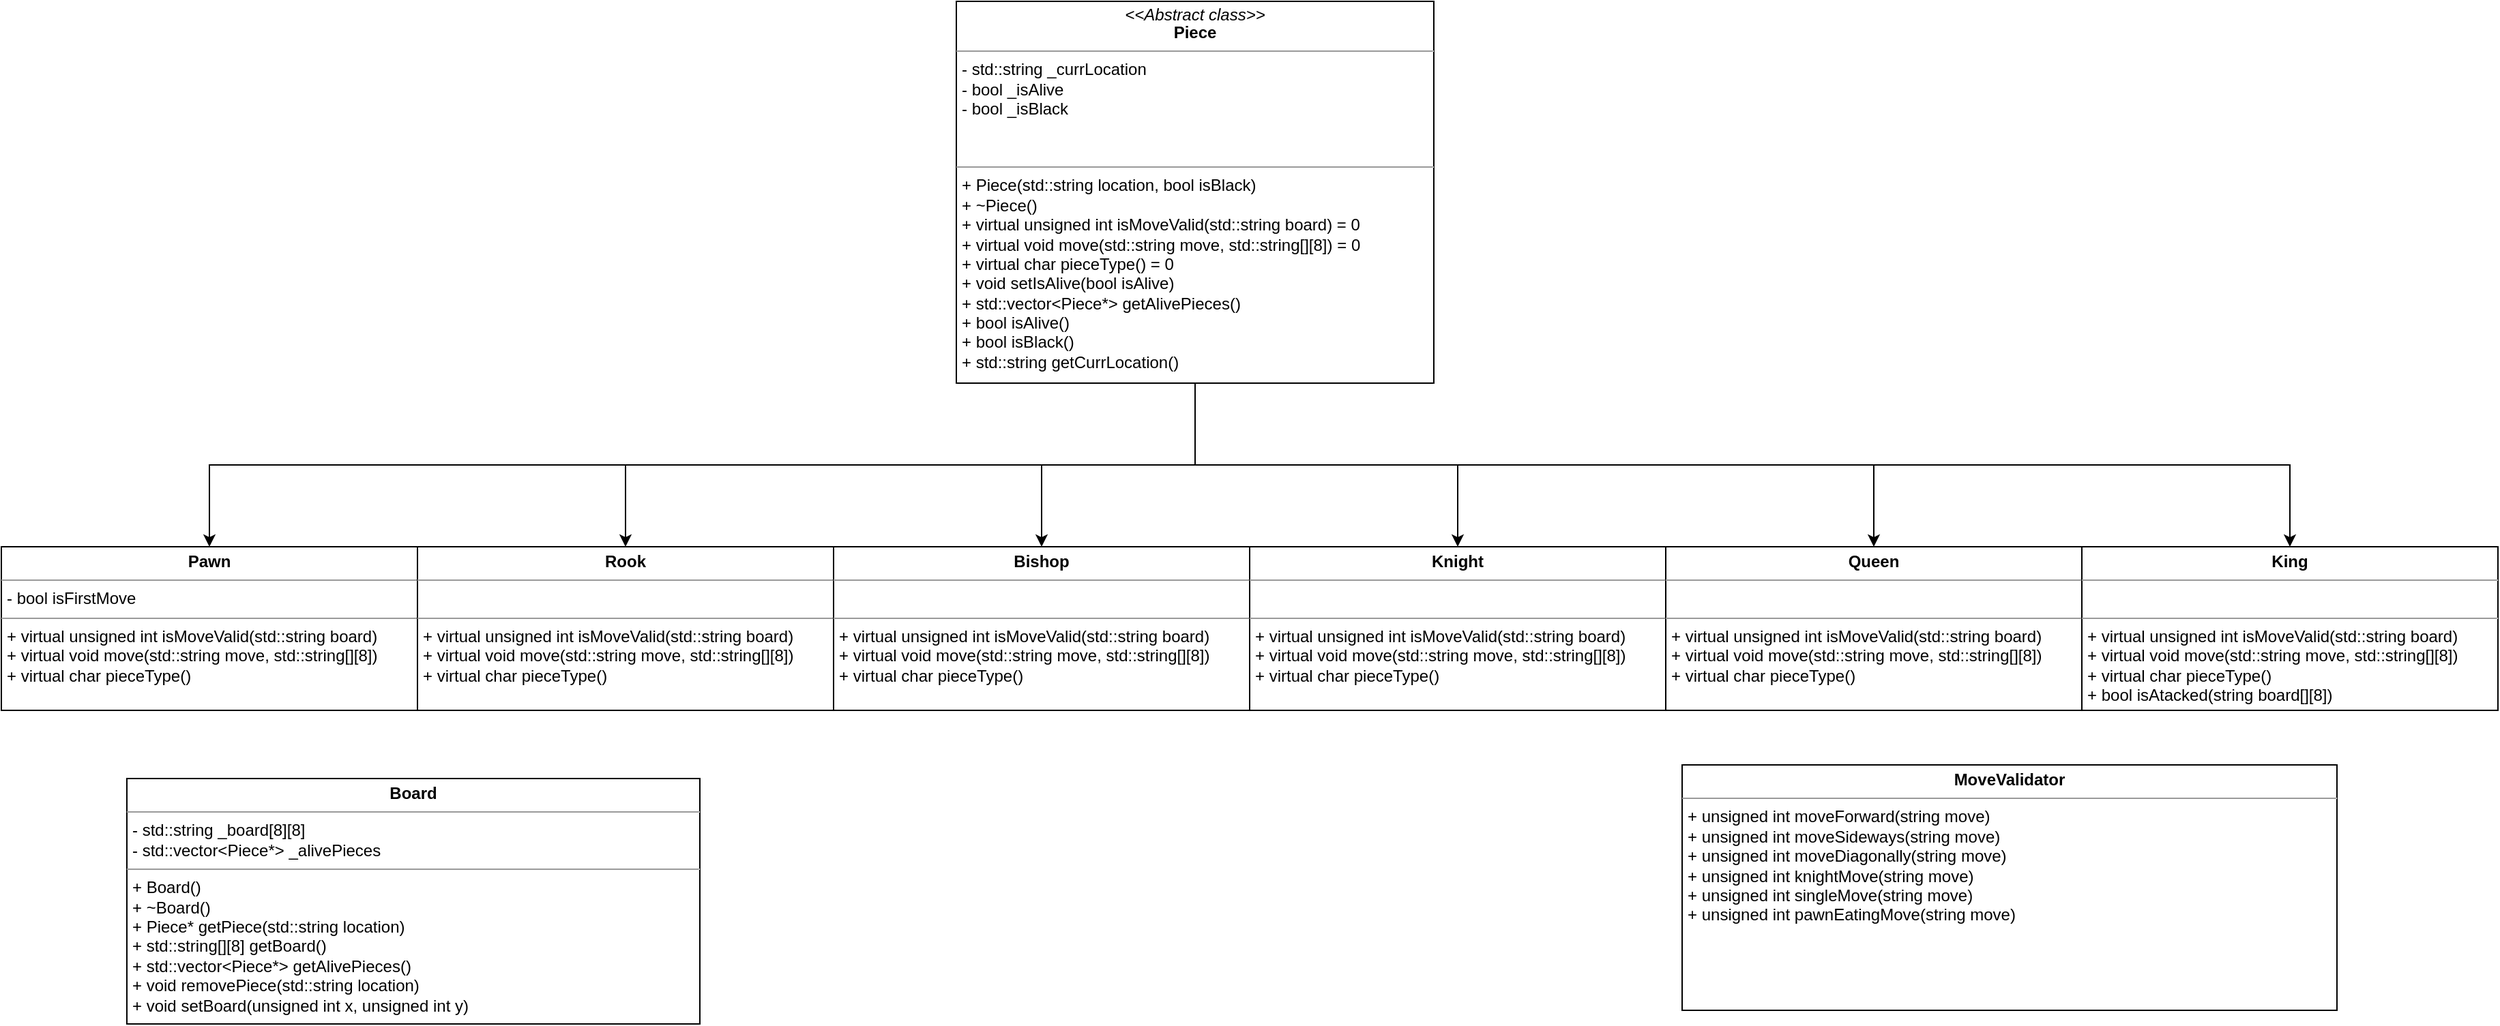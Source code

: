 <mxfile version="12.4.3" type="device" pages="1"><diagram name="Page-1" id="e7e014a7-5840-1c2e-5031-d8a46d1fe8dd"><mxGraphModel dx="1021" dy="1355" grid="1" gridSize="10" guides="1" tooltips="1" connect="1" arrows="1" fold="1" page="1" pageScale="1" pageWidth="1169" pageHeight="826" background="#ffffff" math="0" shadow="0"><root><mxCell id="0"/><mxCell id="1" parent="0"/><mxCell id="LSrlGs7exAtHTPxGZdLd-16" style="edgeStyle=orthogonalEdgeStyle;rounded=0;orthogonalLoop=1;jettySize=auto;html=1;exitX=0.5;exitY=1;exitDx=0;exitDy=0;entryX=0.5;entryY=0;entryDx=0;entryDy=0;" edge="1" parent="1" source="kv-Ma-Y6rGg-TFnBjbIF-42" target="LSrlGs7exAtHTPxGZdLd-4"><mxGeometry relative="1" as="geometry"/></mxCell><mxCell id="LSrlGs7exAtHTPxGZdLd-17" style="edgeStyle=orthogonalEdgeStyle;rounded=0;orthogonalLoop=1;jettySize=auto;html=1;exitX=0.5;exitY=1;exitDx=0;exitDy=0;" edge="1" parent="1" source="kv-Ma-Y6rGg-TFnBjbIF-42" target="LSrlGs7exAtHTPxGZdLd-9"><mxGeometry relative="1" as="geometry"/></mxCell><mxCell id="LSrlGs7exAtHTPxGZdLd-18" style="edgeStyle=orthogonalEdgeStyle;rounded=0;orthogonalLoop=1;jettySize=auto;html=1;exitX=0.5;exitY=1;exitDx=0;exitDy=0;" edge="1" parent="1" source="kv-Ma-Y6rGg-TFnBjbIF-42" target="LSrlGs7exAtHTPxGZdLd-2"><mxGeometry relative="1" as="geometry"/></mxCell><mxCell id="LSrlGs7exAtHTPxGZdLd-19" style="edgeStyle=orthogonalEdgeStyle;rounded=0;orthogonalLoop=1;jettySize=auto;html=1;exitX=0.5;exitY=1;exitDx=0;exitDy=0;entryX=0.5;entryY=0;entryDx=0;entryDy=0;" edge="1" parent="1" source="kv-Ma-Y6rGg-TFnBjbIF-42" target="kv-Ma-Y6rGg-TFnBjbIF-43"><mxGeometry relative="1" as="geometry"/></mxCell><mxCell id="LSrlGs7exAtHTPxGZdLd-20" style="edgeStyle=orthogonalEdgeStyle;rounded=0;orthogonalLoop=1;jettySize=auto;html=1;exitX=0.5;exitY=1;exitDx=0;exitDy=0;" edge="1" parent="1" source="kv-Ma-Y6rGg-TFnBjbIF-42" target="LSrlGs7exAtHTPxGZdLd-13"><mxGeometry relative="1" as="geometry"/></mxCell><mxCell id="LSrlGs7exAtHTPxGZdLd-21" style="edgeStyle=orthogonalEdgeStyle;rounded=0;orthogonalLoop=1;jettySize=auto;html=1;exitX=0.5;exitY=1;exitDx=0;exitDy=0;" edge="1" parent="1" source="kv-Ma-Y6rGg-TFnBjbIF-42" target="LSrlGs7exAtHTPxGZdLd-15"><mxGeometry relative="1" as="geometry"/></mxCell><mxCell id="kv-Ma-Y6rGg-TFnBjbIF-42" value="&lt;p style=&quot;margin: 4px 0px 0px ; text-align: center ; line-height: 110%&quot;&gt;&lt;i&gt;&amp;lt;&amp;lt;Abstract class&amp;gt;&amp;gt;&lt;/i&gt;&lt;br&gt;&lt;b&gt;Piece&lt;/b&gt;&lt;/p&gt;&lt;hr size=&quot;1&quot;&gt;&lt;p style=&quot;margin: 0px ; margin-left: 4px&quot;&gt;- std::string _currLocation&lt;br&gt;- bool _isAlive&lt;/p&gt;&lt;p style=&quot;margin: 0px ; margin-left: 4px&quot;&gt;- bool _isBlack&lt;/p&gt;&lt;p style=&quot;margin: 0px ; margin-left: 4px&quot;&gt;&lt;br&gt;&lt;/p&gt;&lt;p style=&quot;margin: 0px ; margin-left: 4px&quot;&gt;&lt;br&gt;&lt;/p&gt;&lt;hr size=&quot;1&quot;&gt;&lt;p style=&quot;margin: 0px ; margin-left: 4px&quot;&gt;+ Piece(std::string location, bool isBlack)&lt;/p&gt;&lt;p style=&quot;margin: 0px ; margin-left: 4px&quot;&gt;+ ~Piece()&lt;/p&gt;&lt;p style=&quot;margin: 0px ; margin-left: 4px&quot;&gt;+ virtual unsigned int isMoveValid(std::string board) = 0&lt;br&gt;+ virtual void move(std::string move, std::string[][8]) = 0&lt;/p&gt;&lt;p style=&quot;margin: 0px ; margin-left: 4px&quot;&gt;+ virtual char pieceType() = 0&lt;/p&gt;&lt;p style=&quot;margin: 0px ; margin-left: 4px&quot;&gt;+ void setIsAlive(bool isAlive)&lt;/p&gt;&lt;p style=&quot;margin: 0px ; margin-left: 4px&quot;&gt;+ std::vector&amp;lt;Piece*&amp;gt; getAlivePieces()&lt;/p&gt;&lt;p style=&quot;margin: 0px ; margin-left: 4px&quot;&gt;+ bool isAlive()&lt;/p&gt;&lt;p style=&quot;margin: 0px ; margin-left: 4px&quot;&gt;+ bool isBlack()&lt;/p&gt;&lt;p style=&quot;margin: 0px ; margin-left: 4px&quot;&gt;+ std::string getCurrLocation()&lt;/p&gt;" style="verticalAlign=top;align=left;overflow=fill;fontSize=12;fontFamily=Helvetica;html=1;" parent="1" vertex="1"><mxGeometry x="980" y="-800" width="350" height="280" as="geometry"/></mxCell><mxCell id="kv-Ma-Y6rGg-TFnBjbIF-43" value="&lt;p style=&quot;margin: 0px ; margin-top: 4px ; text-align: center&quot;&gt;&lt;b&gt;Pawn&lt;/b&gt;&lt;/p&gt;&lt;hr size=&quot;1&quot;&gt;&lt;p style=&quot;margin: 0px ; margin-left: 4px&quot;&gt;- bool isFirstMove&lt;/p&gt;&lt;hr size=&quot;1&quot;&gt;&lt;p style=&quot;margin: 0px 0px 0px 4px&quot;&gt;+ virtual unsigned int isMoveValid(std::string board)&lt;br&gt;+ virtual void move(std::string move, std::string[][8])&lt;/p&gt;&lt;p style=&quot;margin: 0px ; margin-left: 4px&quot;&gt;&lt;span&gt;+ virtual char pieceType()&lt;/span&gt;&amp;nbsp;&lt;/p&gt;" style="verticalAlign=top;align=left;overflow=fill;fontSize=12;fontFamily=Helvetica;html=1;" parent="1" vertex="1"><mxGeometry x="280" y="-400" width="305" height="120" as="geometry"/></mxCell><mxCell id="kv-Ma-Y6rGg-TFnBjbIF-46" value="&lt;p style=&quot;margin: 0px ; margin-top: 4px ; text-align: center&quot;&gt;&lt;b&gt;Board&lt;/b&gt;&lt;/p&gt;&lt;hr size=&quot;1&quot;&gt;&lt;p style=&quot;margin: 0px ; margin-left: 4px&quot;&gt;- std::string _board[8][8]&lt;/p&gt;&lt;p style=&quot;margin: 0px ; margin-left: 4px&quot;&gt;- std::vector&amp;lt;Piece*&amp;gt; _alivePieces&lt;/p&gt;&lt;hr size=&quot;1&quot;&gt;&lt;p style=&quot;margin: 0px ; margin-left: 4px&quot;&gt;+ Board()&lt;/p&gt;&lt;p style=&quot;margin: 0px ; margin-left: 4px&quot;&gt;+ ~Board()&lt;/p&gt;&lt;p style=&quot;margin: 0px ; margin-left: 4px&quot;&gt;+ Piece* getPiece(std::string location)&lt;/p&gt;&lt;p style=&quot;margin: 0px ; margin-left: 4px&quot;&gt;+ std::string[][8] getBoard()&lt;/p&gt;&lt;p style=&quot;margin: 0px ; margin-left: 4px&quot;&gt;+ std::vector&amp;lt;Piece*&amp;gt; getAlivePieces()&lt;/p&gt;&lt;p style=&quot;margin: 0px ; margin-left: 4px&quot;&gt;+ void removePiece(std::string location)&lt;/p&gt;&lt;p style=&quot;margin: 0px ; margin-left: 4px&quot;&gt;+ void setBoard(unsigned int x, unsigned int y)&lt;/p&gt;&lt;p style=&quot;margin: 0px ; margin-left: 4px&quot;&gt;&lt;br&gt;&lt;/p&gt;&lt;p style=&quot;margin: 0px ; margin-left: 4px&quot;&gt;&lt;br&gt;&lt;/p&gt;&lt;p style=&quot;margin: 0px ; margin-left: 4px&quot;&gt;&lt;br&gt;&lt;/p&gt;" style="verticalAlign=top;align=left;overflow=fill;fontSize=12;fontFamily=Helvetica;html=1;" parent="1" vertex="1"><mxGeometry x="372" y="-230" width="420" height="180" as="geometry"/></mxCell><mxCell id="kv-Ma-Y6rGg-TFnBjbIF-47" value="&lt;p style=&quot;margin: 0px ; margin-top: 4px ; text-align: center&quot;&gt;&lt;b&gt;MoveValidator&lt;/b&gt;&lt;/p&gt;&lt;hr size=&quot;1&quot;&gt;&lt;p style=&quot;margin: 0px ; margin-left: 4px&quot;&gt;&lt;/p&gt;&lt;p style=&quot;margin: 0px ; margin-left: 4px&quot;&gt;+ unsigned int moveForward(string move)&lt;/p&gt;&lt;p style=&quot;margin: 0px ; margin-left: 4px&quot;&gt;+ unsigned int moveSideways(string move)&lt;br&gt;&lt;/p&gt;&lt;p style=&quot;margin: 0px ; margin-left: 4px&quot;&gt;+ unsigned int moveDiagonally(string move)&lt;br&gt;&lt;/p&gt;&lt;p style=&quot;margin: 0px ; margin-left: 4px&quot;&gt;+ unsigned int knightMove(string move)&lt;br&gt;&lt;/p&gt;&lt;p style=&quot;margin: 0px ; margin-left: 4px&quot;&gt;+ unsigned int singleMove(string move)&lt;/p&gt;&lt;p style=&quot;margin: 0px ; margin-left: 4px&quot;&gt;+ unsigned int pawnEatingMove(string move)&lt;br&gt;&lt;/p&gt;&lt;p style=&quot;margin: 0px ; margin-left: 4px&quot;&gt;&lt;br&gt;&lt;/p&gt;&lt;p style=&quot;margin: 0px ; margin-left: 4px&quot;&gt;&lt;br&gt;&lt;/p&gt;" style="verticalAlign=top;align=left;overflow=fill;fontSize=12;fontFamily=Helvetica;html=1;" parent="1" vertex="1"><mxGeometry x="1512" y="-240" width="480" height="180" as="geometry"/></mxCell><mxCell id="LSrlGs7exAtHTPxGZdLd-2" value="&lt;p style=&quot;margin: 0px ; margin-top: 4px ; text-align: center&quot;&gt;&lt;b&gt;Rook&lt;/b&gt;&lt;/p&gt;&lt;hr size=&quot;1&quot;&gt;&lt;p style=&quot;margin: 0px ; margin-left: 4px&quot;&gt;&lt;br&gt;&lt;/p&gt;&lt;hr size=&quot;1&quot;&gt;&lt;p style=&quot;margin: 0px 0px 0px 4px&quot;&gt;+ virtual unsigned int isMoveValid(std::string board)&lt;br&gt;+ virtual void move(std::string move, std::string[][8])&lt;/p&gt;&lt;p style=&quot;margin: 0px ; margin-left: 4px&quot;&gt;&lt;span&gt;+ virtual char pieceType()&lt;/span&gt;&amp;nbsp;&lt;/p&gt;" style="verticalAlign=top;align=left;overflow=fill;fontSize=12;fontFamily=Helvetica;html=1;" vertex="1" parent="1"><mxGeometry x="585" y="-400" width="305" height="120" as="geometry"/></mxCell><mxCell id="LSrlGs7exAtHTPxGZdLd-4" value="&lt;p style=&quot;margin: 0px ; margin-top: 4px ; text-align: center&quot;&gt;&lt;b&gt;Bishop&lt;/b&gt;&lt;/p&gt;&lt;hr size=&quot;1&quot;&gt;&lt;p style=&quot;margin: 0px ; margin-left: 4px&quot;&gt;&lt;br&gt;&lt;/p&gt;&lt;hr size=&quot;1&quot;&gt;&lt;p style=&quot;margin: 0px 0px 0px 4px&quot;&gt;+ virtual unsigned int isMoveValid(std::string board)&lt;br&gt;+ virtual void move(std::string move, std::string[][8])&lt;/p&gt;&lt;p style=&quot;margin: 0px ; margin-left: 4px&quot;&gt;&lt;span&gt;+ virtual char pieceType()&lt;/span&gt;&amp;nbsp;&lt;/p&gt;" style="verticalAlign=top;align=left;overflow=fill;fontSize=12;fontFamily=Helvetica;html=1;" vertex="1" parent="1"><mxGeometry x="890" y="-400" width="305" height="120" as="geometry"/></mxCell><mxCell id="LSrlGs7exAtHTPxGZdLd-9" value="&lt;p style=&quot;margin: 0px ; margin-top: 4px ; text-align: center&quot;&gt;&lt;b&gt;Knight&lt;/b&gt;&lt;/p&gt;&lt;hr size=&quot;1&quot;&gt;&lt;p style=&quot;margin: 0px ; margin-left: 4px&quot;&gt;&lt;br&gt;&lt;/p&gt;&lt;hr size=&quot;1&quot;&gt;&lt;p style=&quot;margin: 0px 0px 0px 4px&quot;&gt;+ virtual unsigned int isMoveValid(std::string board)&lt;br&gt;+ virtual void move(std::string move, std::string[][8])&lt;/p&gt;&lt;p style=&quot;margin: 0px ; margin-left: 4px&quot;&gt;&lt;span&gt;+ virtual char pieceType()&lt;/span&gt;&amp;nbsp;&lt;/p&gt;&lt;p style=&quot;margin: 0px ; margin-left: 4px&quot;&gt;&lt;br&gt;&lt;/p&gt;" style="verticalAlign=top;align=left;overflow=fill;fontSize=12;fontFamily=Helvetica;html=1;" vertex="1" parent="1"><mxGeometry x="1195" y="-400" width="305" height="120" as="geometry"/></mxCell><mxCell id="LSrlGs7exAtHTPxGZdLd-13" value="&lt;p style=&quot;margin: 0px ; margin-top: 4px ; text-align: center&quot;&gt;&lt;b&gt;Queen&lt;/b&gt;&lt;/p&gt;&lt;hr size=&quot;1&quot;&gt;&lt;p style=&quot;margin: 0px ; margin-left: 4px&quot;&gt;&lt;br&gt;&lt;/p&gt;&lt;hr size=&quot;1&quot;&gt;&lt;p style=&quot;margin: 0px 0px 0px 4px&quot;&gt;+ virtual unsigned int isMoveValid(std::string board)&lt;br&gt;+ virtual void move(std::string move, std::string[][8])&lt;/p&gt;&lt;p style=&quot;margin: 0px ; margin-left: 4px&quot;&gt;&lt;span&gt;+ virtual char pieceType()&lt;/span&gt;&amp;nbsp;&lt;/p&gt;" style="verticalAlign=top;align=left;overflow=fill;fontSize=12;fontFamily=Helvetica;html=1;" vertex="1" parent="1"><mxGeometry x="1500" y="-400" width="305" height="120" as="geometry"/></mxCell><mxCell id="LSrlGs7exAtHTPxGZdLd-15" value="&lt;p style=&quot;margin: 0px ; margin-top: 4px ; text-align: center&quot;&gt;&lt;b&gt;King&lt;/b&gt;&lt;/p&gt;&lt;hr size=&quot;1&quot;&gt;&lt;p style=&quot;margin: 0px ; margin-left: 4px&quot;&gt;&lt;br&gt;&lt;/p&gt;&lt;hr size=&quot;1&quot;&gt;&lt;p style=&quot;margin: 0px 0px 0px 4px&quot;&gt;+ virtual unsigned int isMoveValid(std::string board)&lt;br&gt;+ virtual void move(std::string move, std::string[][8])&lt;/p&gt;&lt;p style=&quot;margin: 0px ; margin-left: 4px&quot;&gt;&lt;span&gt;+ virtual char pieceType()&lt;/span&gt;&amp;nbsp;&lt;/p&gt;&lt;p style=&quot;margin: 0px ; margin-left: 4px&quot;&gt;+ bool isAtacked(string board[][8])&lt;br&gt;&lt;/p&gt;" style="verticalAlign=top;align=left;overflow=fill;fontSize=12;fontFamily=Helvetica;html=1;" vertex="1" parent="1"><mxGeometry x="1805" y="-400" width="305" height="120" as="geometry"/></mxCell></root></mxGraphModel></diagram></mxfile>